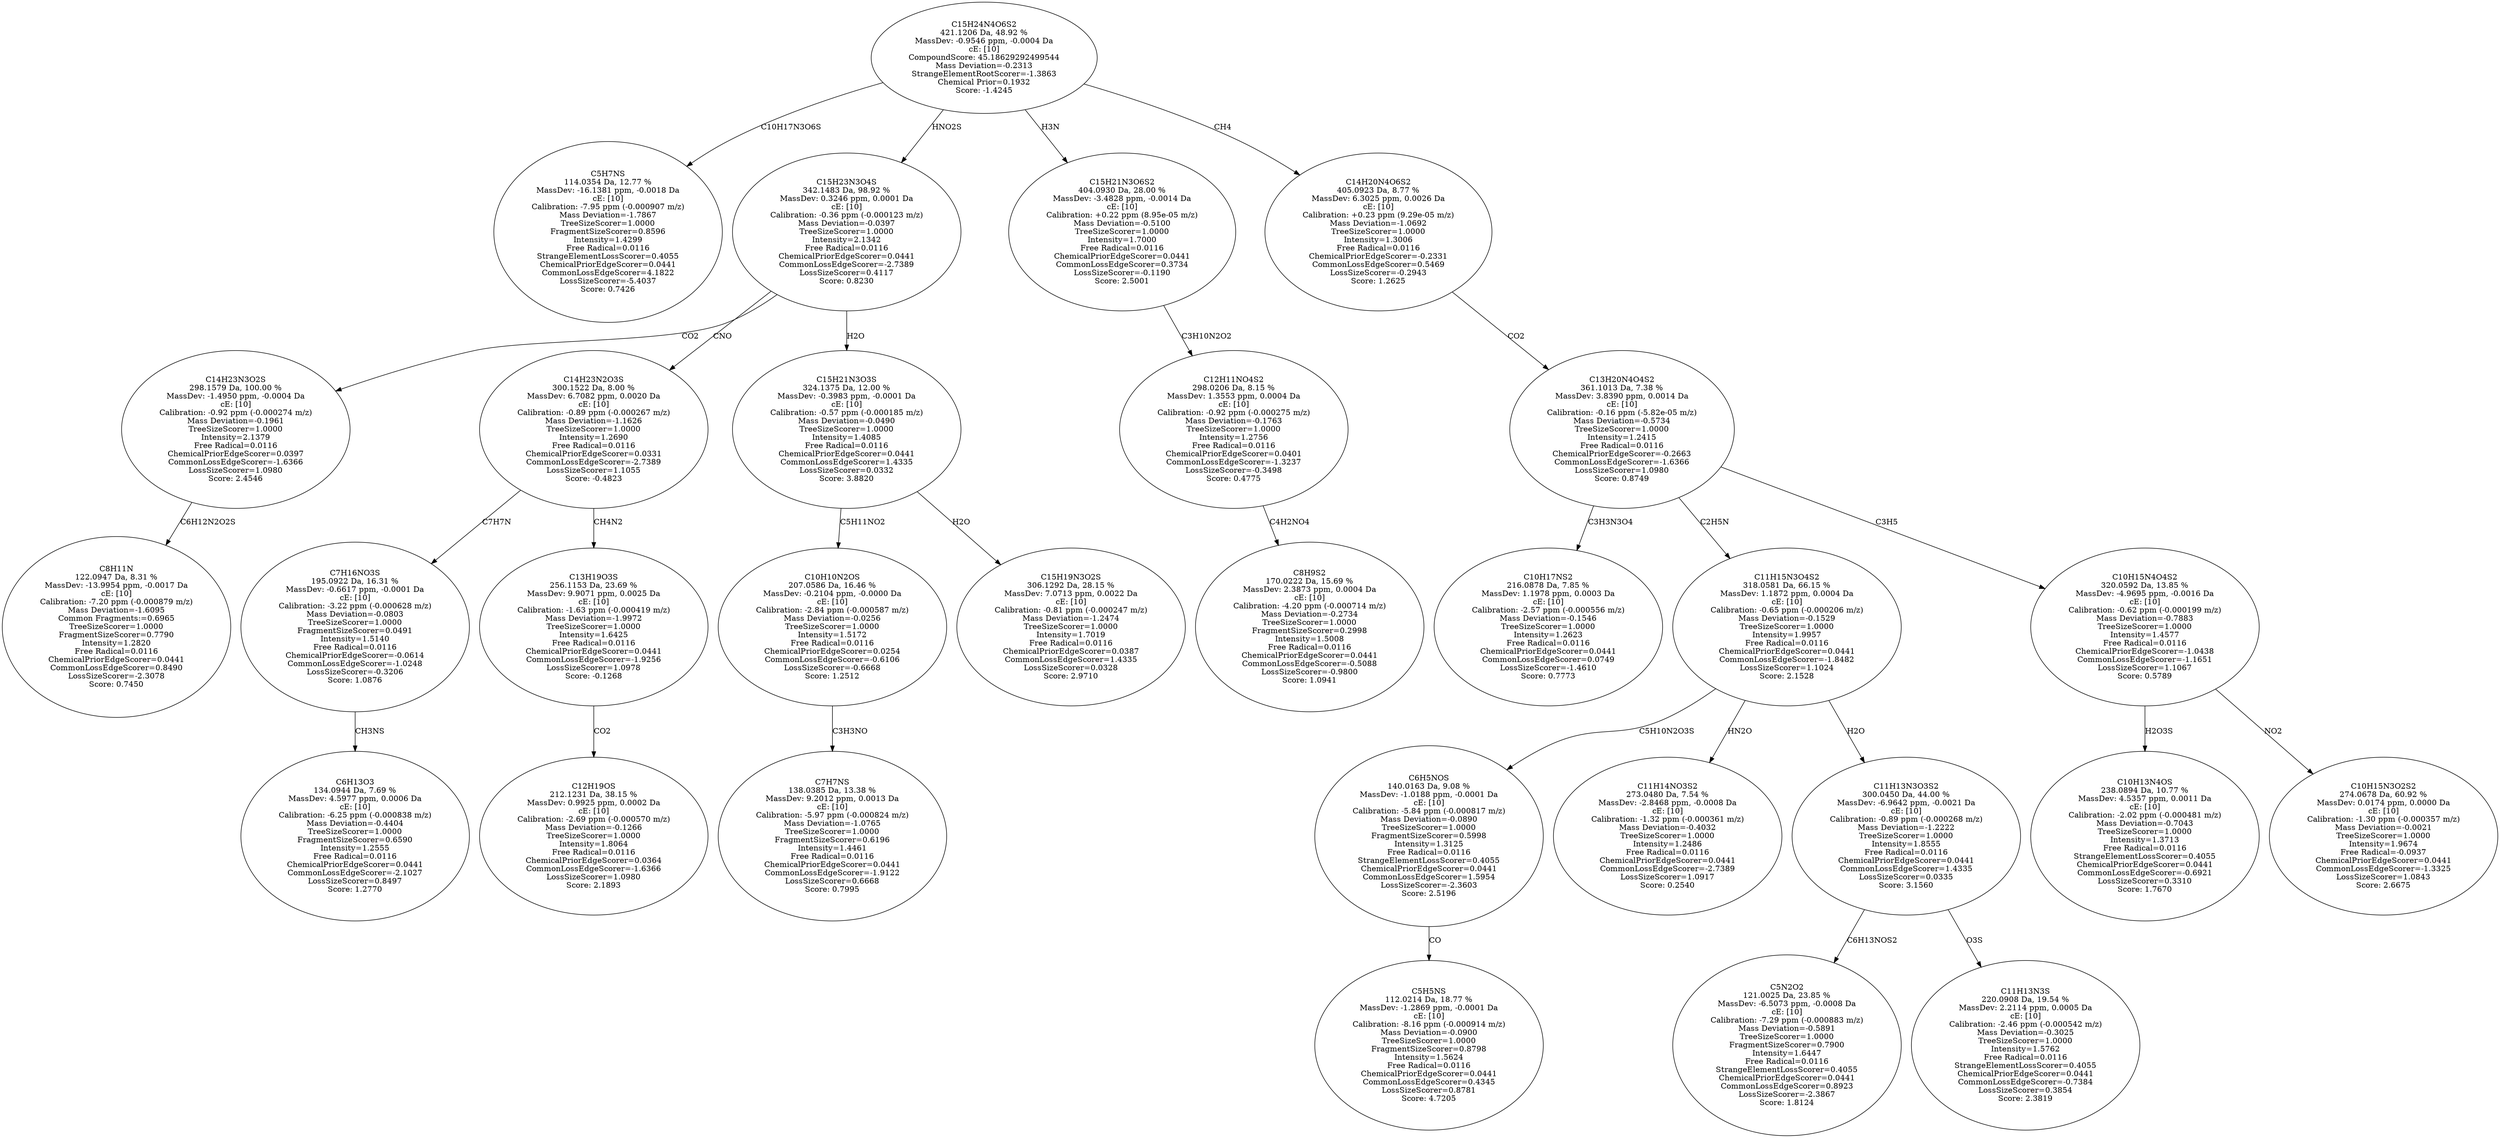 strict digraph {
v1 [label="C5H7NS\n114.0354 Da, 12.77 %\nMassDev: -16.1381 ppm, -0.0018 Da\ncE: [10]\nCalibration: -7.95 ppm (-0.000907 m/z)\nMass Deviation=-1.7867\nTreeSizeScorer=1.0000\nFragmentSizeScorer=0.8596\nIntensity=1.4299\nFree Radical=0.0116\nStrangeElementLossScorer=0.4055\nChemicalPriorEdgeScorer=0.0441\nCommonLossEdgeScorer=4.1822\nLossSizeScorer=-5.4037\nScore: 0.7426"];
v2 [label="C8H11N\n122.0947 Da, 8.31 %\nMassDev: -13.9954 ppm, -0.0017 Da\ncE: [10]\nCalibration: -7.20 ppm (-0.000879 m/z)\nMass Deviation=-1.6095\nCommon Fragments:=0.6965\nTreeSizeScorer=1.0000\nFragmentSizeScorer=0.7790\nIntensity=1.2820\nFree Radical=0.0116\nChemicalPriorEdgeScorer=0.0441\nCommonLossEdgeScorer=0.8490\nLossSizeScorer=-2.3078\nScore: 0.7450"];
v3 [label="C14H23N3O2S\n298.1579 Da, 100.00 %\nMassDev: -1.4950 ppm, -0.0004 Da\ncE: [10]\nCalibration: -0.92 ppm (-0.000274 m/z)\nMass Deviation=-0.1961\nTreeSizeScorer=1.0000\nIntensity=2.1379\nFree Radical=0.0116\nChemicalPriorEdgeScorer=0.0397\nCommonLossEdgeScorer=-1.6366\nLossSizeScorer=1.0980\nScore: 2.4546"];
v4 [label="C6H13O3\n134.0944 Da, 7.69 %\nMassDev: 4.5977 ppm, 0.0006 Da\ncE: [10]\nCalibration: -6.25 ppm (-0.000838 m/z)\nMass Deviation=-0.4404\nTreeSizeScorer=1.0000\nFragmentSizeScorer=0.6590\nIntensity=1.2555\nFree Radical=0.0116\nChemicalPriorEdgeScorer=0.0441\nCommonLossEdgeScorer=-2.1027\nLossSizeScorer=0.8497\nScore: 1.2770"];
v5 [label="C7H16NO3S\n195.0922 Da, 16.31 %\nMassDev: -0.6617 ppm, -0.0001 Da\ncE: [10]\nCalibration: -3.22 ppm (-0.000628 m/z)\nMass Deviation=-0.0803\nTreeSizeScorer=1.0000\nFragmentSizeScorer=0.0491\nIntensity=1.5140\nFree Radical=0.0116\nChemicalPriorEdgeScorer=-0.0614\nCommonLossEdgeScorer=-1.0248\nLossSizeScorer=-0.3206\nScore: 1.0876"];
v6 [label="C12H19OS\n212.1231 Da, 38.15 %\nMassDev: 0.9925 ppm, 0.0002 Da\ncE: [10]\nCalibration: -2.69 ppm (-0.000570 m/z)\nMass Deviation=-0.1266\nTreeSizeScorer=1.0000\nIntensity=1.8064\nFree Radical=0.0116\nChemicalPriorEdgeScorer=0.0364\nCommonLossEdgeScorer=-1.6366\nLossSizeScorer=1.0980\nScore: 2.1893"];
v7 [label="C13H19O3S\n256.1153 Da, 23.69 %\nMassDev: 9.9071 ppm, 0.0025 Da\ncE: [10]\nCalibration: -1.63 ppm (-0.000419 m/z)\nMass Deviation=-1.9972\nTreeSizeScorer=1.0000\nIntensity=1.6425\nFree Radical=0.0116\nChemicalPriorEdgeScorer=0.0441\nCommonLossEdgeScorer=-1.9256\nLossSizeScorer=1.0978\nScore: -0.1268"];
v8 [label="C14H23N2O3S\n300.1522 Da, 8.00 %\nMassDev: 6.7082 ppm, 0.0020 Da\ncE: [10]\nCalibration: -0.89 ppm (-0.000267 m/z)\nMass Deviation=-1.1626\nTreeSizeScorer=1.0000\nIntensity=1.2690\nFree Radical=0.0116\nChemicalPriorEdgeScorer=0.0331\nCommonLossEdgeScorer=-2.7389\nLossSizeScorer=1.1055\nScore: -0.4823"];
v9 [label="C7H7NS\n138.0385 Da, 13.38 %\nMassDev: 9.2012 ppm, 0.0013 Da\ncE: [10]\nCalibration: -5.97 ppm (-0.000824 m/z)\nMass Deviation=-1.0765\nTreeSizeScorer=1.0000\nFragmentSizeScorer=0.6196\nIntensity=1.4461\nFree Radical=0.0116\nChemicalPriorEdgeScorer=0.0441\nCommonLossEdgeScorer=-1.9122\nLossSizeScorer=0.6668\nScore: 0.7995"];
v10 [label="C10H10N2OS\n207.0586 Da, 16.46 %\nMassDev: -0.2104 ppm, -0.0000 Da\ncE: [10]\nCalibration: -2.84 ppm (-0.000587 m/z)\nMass Deviation=-0.0256\nTreeSizeScorer=1.0000\nIntensity=1.5172\nFree Radical=0.0116\nChemicalPriorEdgeScorer=0.0254\nCommonLossEdgeScorer=-0.6106\nLossSizeScorer=-0.6668\nScore: 1.2512"];
v11 [label="C15H19N3O2S\n306.1292 Da, 28.15 %\nMassDev: 7.0713 ppm, 0.0022 Da\ncE: [10]\nCalibration: -0.81 ppm (-0.000247 m/z)\nMass Deviation=-1.2474\nTreeSizeScorer=1.0000\nIntensity=1.7019\nFree Radical=0.0116\nChemicalPriorEdgeScorer=0.0387\nCommonLossEdgeScorer=1.4335\nLossSizeScorer=0.0328\nScore: 2.9710"];
v12 [label="C15H21N3O3S\n324.1375 Da, 12.00 %\nMassDev: -0.3983 ppm, -0.0001 Da\ncE: [10]\nCalibration: -0.57 ppm (-0.000185 m/z)\nMass Deviation=-0.0490\nTreeSizeScorer=1.0000\nIntensity=1.4085\nFree Radical=0.0116\nChemicalPriorEdgeScorer=0.0441\nCommonLossEdgeScorer=1.4335\nLossSizeScorer=0.0332\nScore: 3.8820"];
v13 [label="C15H23N3O4S\n342.1483 Da, 98.92 %\nMassDev: 0.3246 ppm, 0.0001 Da\ncE: [10]\nCalibration: -0.36 ppm (-0.000123 m/z)\nMass Deviation=-0.0397\nTreeSizeScorer=1.0000\nIntensity=2.1342\nFree Radical=0.0116\nChemicalPriorEdgeScorer=0.0441\nCommonLossEdgeScorer=-2.7389\nLossSizeScorer=0.4117\nScore: 0.8230"];
v14 [label="C8H9S2\n170.0222 Da, 15.69 %\nMassDev: 2.3873 ppm, 0.0004 Da\ncE: [10]\nCalibration: -4.20 ppm (-0.000714 m/z)\nMass Deviation=-0.2734\nTreeSizeScorer=1.0000\nFragmentSizeScorer=0.2998\nIntensity=1.5008\nFree Radical=0.0116\nChemicalPriorEdgeScorer=0.0441\nCommonLossEdgeScorer=-0.5088\nLossSizeScorer=-0.9800\nScore: 1.0941"];
v15 [label="C12H11NO4S2\n298.0206 Da, 8.15 %\nMassDev: 1.3553 ppm, 0.0004 Da\ncE: [10]\nCalibration: -0.92 ppm (-0.000275 m/z)\nMass Deviation=-0.1763\nTreeSizeScorer=1.0000\nIntensity=1.2756\nFree Radical=0.0116\nChemicalPriorEdgeScorer=0.0401\nCommonLossEdgeScorer=-1.3237\nLossSizeScorer=-0.3498\nScore: 0.4775"];
v16 [label="C15H21N3O6S2\n404.0930 Da, 28.00 %\nMassDev: -3.4828 ppm, -0.0014 Da\ncE: [10]\nCalibration: +0.22 ppm (8.95e-05 m/z)\nMass Deviation=-0.5100\nTreeSizeScorer=1.0000\nIntensity=1.7000\nFree Radical=0.0116\nChemicalPriorEdgeScorer=0.0441\nCommonLossEdgeScorer=0.3734\nLossSizeScorer=-0.1190\nScore: 2.5001"];
v17 [label="C10H17NS2\n216.0878 Da, 7.85 %\nMassDev: 1.1978 ppm, 0.0003 Da\ncE: [10]\nCalibration: -2.57 ppm (-0.000556 m/z)\nMass Deviation=-0.1546\nTreeSizeScorer=1.0000\nIntensity=1.2623\nFree Radical=0.0116\nChemicalPriorEdgeScorer=0.0441\nCommonLossEdgeScorer=0.0749\nLossSizeScorer=-1.4610\nScore: 0.7773"];
v18 [label="C5H5NS\n112.0214 Da, 18.77 %\nMassDev: -1.2869 ppm, -0.0001 Da\ncE: [10]\nCalibration: -8.16 ppm (-0.000914 m/z)\nMass Deviation=-0.0900\nTreeSizeScorer=1.0000\nFragmentSizeScorer=0.8798\nIntensity=1.5624\nFree Radical=0.0116\nChemicalPriorEdgeScorer=0.0441\nCommonLossEdgeScorer=0.4345\nLossSizeScorer=0.8781\nScore: 4.7205"];
v19 [label="C6H5NOS\n140.0163 Da, 9.08 %\nMassDev: -1.0188 ppm, -0.0001 Da\ncE: [10]\nCalibration: -5.84 ppm (-0.000817 m/z)\nMass Deviation=-0.0890\nTreeSizeScorer=1.0000\nFragmentSizeScorer=0.5998\nIntensity=1.3125\nFree Radical=0.0116\nStrangeElementLossScorer=0.4055\nChemicalPriorEdgeScorer=0.0441\nCommonLossEdgeScorer=1.5954\nLossSizeScorer=-2.3603\nScore: 2.5196"];
v20 [label="C11H14NO3S2\n273.0480 Da, 7.54 %\nMassDev: -2.8468 ppm, -0.0008 Da\ncE: [10]\nCalibration: -1.32 ppm (-0.000361 m/z)\nMass Deviation=-0.4032\nTreeSizeScorer=1.0000\nIntensity=1.2486\nFree Radical=0.0116\nChemicalPriorEdgeScorer=0.0441\nCommonLossEdgeScorer=-2.7389\nLossSizeScorer=1.0917\nScore: 0.2540"];
v21 [label="C5N2O2\n121.0025 Da, 23.85 %\nMassDev: -6.5073 ppm, -0.0008 Da\ncE: [10]\nCalibration: -7.29 ppm (-0.000883 m/z)\nMass Deviation=-0.5891\nTreeSizeScorer=1.0000\nFragmentSizeScorer=0.7900\nIntensity=1.6447\nFree Radical=0.0116\nStrangeElementLossScorer=0.4055\nChemicalPriorEdgeScorer=0.0441\nCommonLossEdgeScorer=0.8923\nLossSizeScorer=-2.3867\nScore: 1.8124"];
v22 [label="C11H13N3S\n220.0908 Da, 19.54 %\nMassDev: 2.2114 ppm, 0.0005 Da\ncE: [10]\nCalibration: -2.46 ppm (-0.000542 m/z)\nMass Deviation=-0.3025\nTreeSizeScorer=1.0000\nIntensity=1.5762\nFree Radical=0.0116\nStrangeElementLossScorer=0.4055\nChemicalPriorEdgeScorer=0.0441\nCommonLossEdgeScorer=-0.7384\nLossSizeScorer=0.3854\nScore: 2.3819"];
v23 [label="C11H13N3O3S2\n300.0450 Da, 44.00 %\nMassDev: -6.9642 ppm, -0.0021 Da\ncE: [10]\nCalibration: -0.89 ppm (-0.000268 m/z)\nMass Deviation=-1.2222\nTreeSizeScorer=1.0000\nIntensity=1.8555\nFree Radical=0.0116\nChemicalPriorEdgeScorer=0.0441\nCommonLossEdgeScorer=1.4335\nLossSizeScorer=0.0335\nScore: 3.1560"];
v24 [label="C11H15N3O4S2\n318.0581 Da, 66.15 %\nMassDev: 1.1872 ppm, 0.0004 Da\ncE: [10]\nCalibration: -0.65 ppm (-0.000206 m/z)\nMass Deviation=-0.1529\nTreeSizeScorer=1.0000\nIntensity=1.9957\nFree Radical=0.0116\nChemicalPriorEdgeScorer=0.0441\nCommonLossEdgeScorer=-1.8482\nLossSizeScorer=1.1024\nScore: 2.1528"];
v25 [label="C10H13N4OS\n238.0894 Da, 10.77 %\nMassDev: 4.5357 ppm, 0.0011 Da\ncE: [10]\nCalibration: -2.02 ppm (-0.000481 m/z)\nMass Deviation=-0.7043\nTreeSizeScorer=1.0000\nIntensity=1.3713\nFree Radical=0.0116\nStrangeElementLossScorer=0.4055\nChemicalPriorEdgeScorer=0.0441\nCommonLossEdgeScorer=-0.6921\nLossSizeScorer=0.3310\nScore: 1.7670"];
v26 [label="C10H15N3O2S2\n274.0678 Da, 60.92 %\nMassDev: 0.0174 ppm, 0.0000 Da\ncE: [10]\nCalibration: -1.30 ppm (-0.000357 m/z)\nMass Deviation=-0.0021\nTreeSizeScorer=1.0000\nIntensity=1.9674\nFree Radical=-0.0937\nChemicalPriorEdgeScorer=0.0441\nCommonLossEdgeScorer=-1.3325\nLossSizeScorer=1.0843\nScore: 2.6675"];
v27 [label="C10H15N4O4S2\n320.0592 Da, 13.85 %\nMassDev: -4.9695 ppm, -0.0016 Da\ncE: [10]\nCalibration: -0.62 ppm (-0.000199 m/z)\nMass Deviation=-0.7883\nTreeSizeScorer=1.0000\nIntensity=1.4577\nFree Radical=0.0116\nChemicalPriorEdgeScorer=-1.0438\nCommonLossEdgeScorer=-1.1651\nLossSizeScorer=1.1067\nScore: 0.5789"];
v28 [label="C13H20N4O4S2\n361.1013 Da, 7.38 %\nMassDev: 3.8390 ppm, 0.0014 Da\ncE: [10]\nCalibration: -0.16 ppm (-5.82e-05 m/z)\nMass Deviation=-0.5734\nTreeSizeScorer=1.0000\nIntensity=1.2415\nFree Radical=0.0116\nChemicalPriorEdgeScorer=-0.2663\nCommonLossEdgeScorer=-1.6366\nLossSizeScorer=1.0980\nScore: 0.8749"];
v29 [label="C14H20N4O6S2\n405.0923 Da, 8.77 %\nMassDev: 6.3025 ppm, 0.0026 Da\ncE: [10]\nCalibration: +0.23 ppm (9.29e-05 m/z)\nMass Deviation=-1.0692\nTreeSizeScorer=1.0000\nIntensity=1.3006\nFree Radical=0.0116\nChemicalPriorEdgeScorer=-0.2331\nCommonLossEdgeScorer=0.5469\nLossSizeScorer=-0.2943\nScore: 1.2625"];
v30 [label="C15H24N4O6S2\n421.1206 Da, 48.92 %\nMassDev: -0.9546 ppm, -0.0004 Da\ncE: [10]\nCompoundScore: 45.18629292499544\nMass Deviation=-0.2313\nStrangeElementRootScorer=-1.3863\nChemical Prior=0.1932\nScore: -1.4245"];
v30 -> v1 [label="C10H17N3O6S"];
v3 -> v2 [label="C6H12N2O2S"];
v13 -> v3 [label="CO2"];
v5 -> v4 [label="CH3NS"];
v8 -> v5 [label="C7H7N"];
v7 -> v6 [label="CO2"];
v8 -> v7 [label="CH4N2"];
v13 -> v8 [label="CNO"];
v10 -> v9 [label="C3H3NO"];
v12 -> v10 [label="C5H11NO2"];
v12 -> v11 [label="H2O"];
v13 -> v12 [label="H2O"];
v30 -> v13 [label="HNO2S"];
v15 -> v14 [label="C4H2NO4"];
v16 -> v15 [label="C3H10N2O2"];
v30 -> v16 [label="H3N"];
v28 -> v17 [label="C3H3N3O4"];
v19 -> v18 [label="CO"];
v24 -> v19 [label="C5H10N2O3S"];
v24 -> v20 [label="HN2O"];
v23 -> v21 [label="C6H13NOS2"];
v23 -> v22 [label="O3S"];
v24 -> v23 [label="H2O"];
v28 -> v24 [label="C2H5N"];
v27 -> v25 [label="H2O3S"];
v27 -> v26 [label="NO2"];
v28 -> v27 [label="C3H5"];
v29 -> v28 [label="CO2"];
v30 -> v29 [label="CH4"];
}
